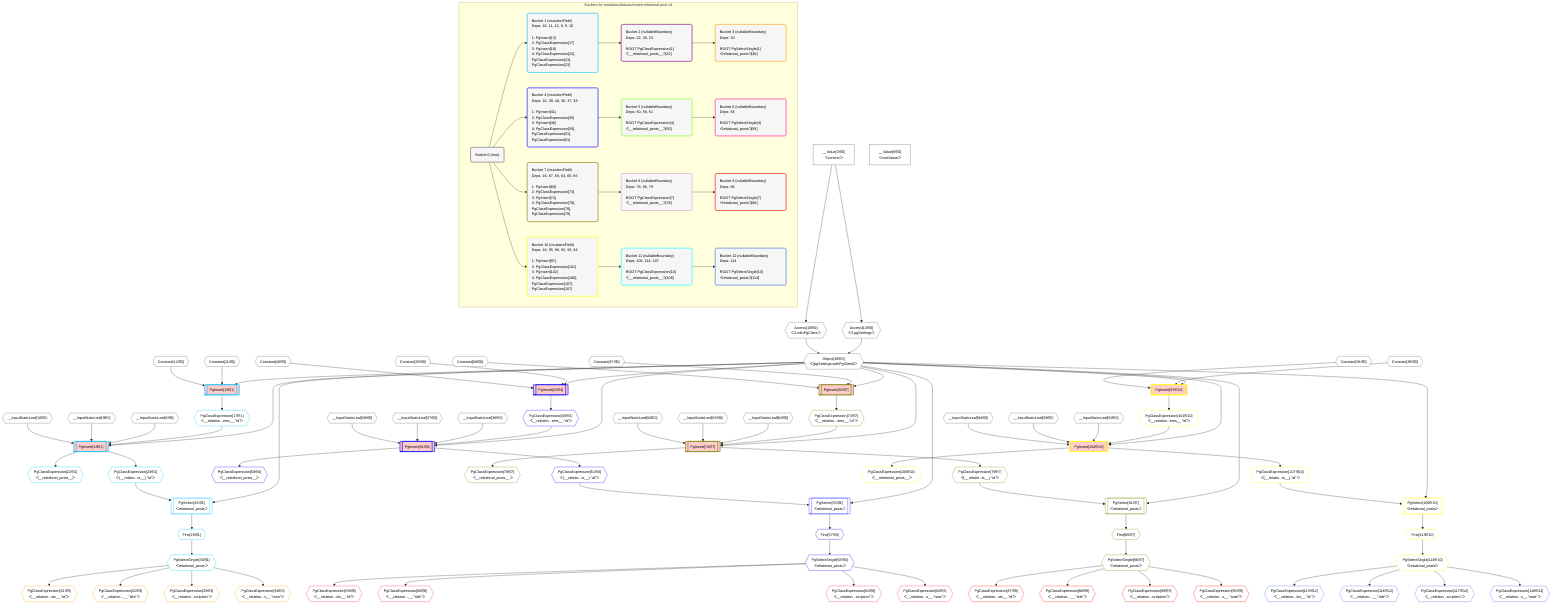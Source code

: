 %%{init: {'themeVariables': { 'fontSize': '12px'}}}%%
graph TD
    classDef path fill:#eee,stroke:#000,color:#000
    classDef plan fill:#fff,stroke-width:1px,color:#000
    classDef itemplan fill:#fff,stroke-width:2px,color:#000
    classDef unbatchedplan fill:#dff,stroke-width:1px,color:#000
    classDef sideeffectplan fill:#fcc,stroke-width:2px,color:#000
    classDef bucket fill:#f6f6f6,color:#000,stroke-width:2px,text-align:left


    %% define steps
    __Value3["__Value[3∈0]<br />ᐸcontextᐳ"]:::plan
    __Value5["__Value[5∈0]<br />ᐸrootValueᐳ"]:::plan
    __InputStaticLeaf8{{"__InputStaticLeaf[8∈0]"}}:::plan
    __InputStaticLeaf9{{"__InputStaticLeaf[9∈0]"}}:::plan
    __InputStaticLeaf10{{"__InputStaticLeaf[10∈0]"}}:::plan
    Constant11{{"Constant[11∈0]"}}:::plan
    Constant12{{"Constant[12∈0]"}}:::plan
    Access14{{"Access[14∈0]<br />ᐸ3.pgSettingsᐳ"}}:::plan
    Access15{{"Access[15∈0]<br />ᐸ3.withPgClientᐳ"}}:::plan
    Object16{{"Object[16∈0]<br />ᐸ{pgSettings,withPgClient}ᐳ"}}:::plan
    PgInsert13[["PgInsert[13∈1]"]]:::sideeffectplan
    PgClassExpression17{{"PgClassExpression[17∈1]<br />ᐸ__relation...ems__.”id”ᐳ"}}:::plan
    PgInsert18[["PgInsert[18∈1]"]]:::sideeffectplan
    PgClassExpression22{{"PgClassExpression[22∈1]<br />ᐸ__relational_posts__ᐳ"}}:::plan
    PgClassExpression23{{"PgClassExpression[23∈1]<br />ᐸ(__relatio...ts__).”id”ᐳ"}}:::plan
    PgSelect25[["PgSelect[25∈1]<br />ᐸrelational_postsᐳ"]]:::plan
    First29{{"First[29∈1]"}}:::plan
    PgSelectSingle30{{"PgSelectSingle[30∈1]<br />ᐸrelational_postsᐳ"}}:::plan
    PgClassExpression31{{"PgClassExpression[31∈3]<br />ᐸ__relation...sts__.”id”ᐳ"}}:::plan
    PgClassExpression32{{"PgClassExpression[32∈3]<br />ᐸ__relation...__.”title”ᐳ"}}:::plan
    PgClassExpression33{{"PgClassExpression[33∈3]<br />ᐸ__relation...scription”ᐳ"}}:::plan
    PgClassExpression34{{"PgClassExpression[34∈3]<br />ᐸ__relation...s__.”note”ᐳ"}}:::plan
    __InputStaticLeaf36{{"__InputStaticLeaf[36∈0]"}}:::plan
    __InputStaticLeaf37{{"__InputStaticLeaf[37∈0]"}}:::plan
    __InputStaticLeaf38{{"__InputStaticLeaf[38∈0]"}}:::plan
    Constant39{{"Constant[39∈0]"}}:::plan
    Constant40{{"Constant[40∈0]"}}:::plan
    PgInsert41[["PgInsert[41∈4]"]]:::sideeffectplan
    PgClassExpression45{{"PgClassExpression[45∈4]<br />ᐸ__relation...ems__.”id”ᐳ"}}:::plan
    PgInsert46[["PgInsert[46∈4]"]]:::sideeffectplan
    PgClassExpression50{{"PgClassExpression[50∈4]<br />ᐸ__relational_posts__ᐳ"}}:::plan
    PgClassExpression51{{"PgClassExpression[51∈4]<br />ᐸ(__relatio...ts__).”id”ᐳ"}}:::plan
    PgSelect53[["PgSelect[53∈4]<br />ᐸrelational_postsᐳ"]]:::plan
    First57{{"First[57∈4]"}}:::plan
    PgSelectSingle58{{"PgSelectSingle[58∈4]<br />ᐸrelational_postsᐳ"}}:::plan
    PgClassExpression59{{"PgClassExpression[59∈6]<br />ᐸ__relation...sts__.”id”ᐳ"}}:::plan
    PgClassExpression60{{"PgClassExpression[60∈6]<br />ᐸ__relation...__.”title”ᐳ"}}:::plan
    PgClassExpression61{{"PgClassExpression[61∈6]<br />ᐸ__relation...scription”ᐳ"}}:::plan
    PgClassExpression62{{"PgClassExpression[62∈6]<br />ᐸ__relation...s__.”note”ᐳ"}}:::plan
    __InputStaticLeaf64{{"__InputStaticLeaf[64∈0]"}}:::plan
    __InputStaticLeaf65{{"__InputStaticLeaf[65∈0]"}}:::plan
    __InputStaticLeaf66{{"__InputStaticLeaf[66∈0]"}}:::plan
    Constant67{{"Constant[67∈0]"}}:::plan
    Constant68{{"Constant[68∈0]"}}:::plan
    PgInsert69[["PgInsert[69∈7]"]]:::sideeffectplan
    PgClassExpression73{{"PgClassExpression[73∈7]<br />ᐸ__relation...ems__.”id”ᐳ"}}:::plan
    PgInsert74[["PgInsert[74∈7]"]]:::sideeffectplan
    PgClassExpression78{{"PgClassExpression[78∈7]<br />ᐸ__relational_posts__ᐳ"}}:::plan
    PgClassExpression79{{"PgClassExpression[79∈7]<br />ᐸ(__relatio...ts__).”id”ᐳ"}}:::plan
    PgSelect81[["PgSelect[81∈7]<br />ᐸrelational_postsᐳ"]]:::plan
    First85{{"First[85∈7]"}}:::plan
    PgSelectSingle86{{"PgSelectSingle[86∈7]<br />ᐸrelational_postsᐳ"}}:::plan
    PgClassExpression87{{"PgClassExpression[87∈9]<br />ᐸ__relation...sts__.”id”ᐳ"}}:::plan
    PgClassExpression88{{"PgClassExpression[88∈9]<br />ᐸ__relation...__.”title”ᐳ"}}:::plan
    PgClassExpression89{{"PgClassExpression[89∈9]<br />ᐸ__relation...scription”ᐳ"}}:::plan
    PgClassExpression90{{"PgClassExpression[90∈9]<br />ᐸ__relation...s__.”note”ᐳ"}}:::plan
    __InputStaticLeaf92{{"__InputStaticLeaf[92∈0]"}}:::plan
    __InputStaticLeaf93{{"__InputStaticLeaf[93∈0]"}}:::plan
    __InputStaticLeaf94{{"__InputStaticLeaf[94∈0]"}}:::plan
    Constant95{{"Constant[95∈0]"}}:::plan
    Constant96{{"Constant[96∈0]"}}:::plan
    PgInsert97[["PgInsert[97∈10]"]]:::sideeffectplan
    PgClassExpression101{{"PgClassExpression[101∈10]<br />ᐸ__relation...ems__.”id”ᐳ"}}:::plan
    PgInsert102[["PgInsert[102∈10]"]]:::sideeffectplan
    PgClassExpression106{{"PgClassExpression[106∈10]<br />ᐸ__relational_posts__ᐳ"}}:::plan
    PgClassExpression107{{"PgClassExpression[107∈10]<br />ᐸ(__relatio...ts__).”id”ᐳ"}}:::plan
    PgSelect109[["PgSelect[109∈10]<br />ᐸrelational_postsᐳ"]]:::plan
    First113{{"First[113∈10]"}}:::plan
    PgSelectSingle114{{"PgSelectSingle[114∈10]<br />ᐸrelational_postsᐳ"}}:::plan
    PgClassExpression115{{"PgClassExpression[115∈12]<br />ᐸ__relation...sts__.”id”ᐳ"}}:::plan
    PgClassExpression116{{"PgClassExpression[116∈12]<br />ᐸ__relation...__.”title”ᐳ"}}:::plan
    PgClassExpression117{{"PgClassExpression[117∈12]<br />ᐸ__relation...scription”ᐳ"}}:::plan
    PgClassExpression118{{"PgClassExpression[118∈12]<br />ᐸ__relation...s__.”note”ᐳ"}}:::plan

    %% plan dependencies
    __Value3 --> Access14
    __Value3 --> Access15
    Access14 & Access15 --> Object16
    Object16 & Constant11 & Constant12 --> PgInsert13
    PgInsert13 --> PgClassExpression17
    Object16 & PgClassExpression17 & __InputStaticLeaf8 & __InputStaticLeaf9 & __InputStaticLeaf10 --> PgInsert18
    PgInsert18 --> PgClassExpression22
    PgInsert18 --> PgClassExpression23
    Object16 & PgClassExpression23 --> PgSelect25
    PgSelect25 --> First29
    First29 --> PgSelectSingle30
    PgSelectSingle30 --> PgClassExpression31
    PgSelectSingle30 --> PgClassExpression32
    PgSelectSingle30 --> PgClassExpression33
    PgSelectSingle30 --> PgClassExpression34
    Object16 & Constant39 & Constant40 --> PgInsert41
    PgInsert41 --> PgClassExpression45
    Object16 & PgClassExpression45 & __InputStaticLeaf36 & __InputStaticLeaf37 & __InputStaticLeaf38 --> PgInsert46
    PgInsert46 --> PgClassExpression50
    PgInsert46 --> PgClassExpression51
    Object16 & PgClassExpression51 --> PgSelect53
    PgSelect53 --> First57
    First57 --> PgSelectSingle58
    PgSelectSingle58 --> PgClassExpression59
    PgSelectSingle58 --> PgClassExpression60
    PgSelectSingle58 --> PgClassExpression61
    PgSelectSingle58 --> PgClassExpression62
    Object16 & Constant67 & Constant68 --> PgInsert69
    PgInsert69 --> PgClassExpression73
    Object16 & PgClassExpression73 & __InputStaticLeaf64 & __InputStaticLeaf65 & __InputStaticLeaf66 --> PgInsert74
    PgInsert74 --> PgClassExpression78
    PgInsert74 --> PgClassExpression79
    Object16 & PgClassExpression79 --> PgSelect81
    PgSelect81 --> First85
    First85 --> PgSelectSingle86
    PgSelectSingle86 --> PgClassExpression87
    PgSelectSingle86 --> PgClassExpression88
    PgSelectSingle86 --> PgClassExpression89
    PgSelectSingle86 --> PgClassExpression90
    Object16 & Constant95 & Constant96 --> PgInsert97
    PgInsert97 --> PgClassExpression101
    Object16 & PgClassExpression101 & __InputStaticLeaf92 & __InputStaticLeaf93 & __InputStaticLeaf94 --> PgInsert102
    PgInsert102 --> PgClassExpression106
    PgInsert102 --> PgClassExpression107
    Object16 & PgClassExpression107 --> PgSelect109
    PgSelect109 --> First113
    First113 --> PgSelectSingle114
    PgSelectSingle114 --> PgClassExpression115
    PgSelectSingle114 --> PgClassExpression116
    PgSelectSingle114 --> PgClassExpression117
    PgSelectSingle114 --> PgClassExpression118

    subgraph "Buckets for mutations/basics/create-relational-post-x4"
    Bucket0("Bucket 0 (root)"):::bucket
    classDef bucket0 stroke:#696969
    class Bucket0,__Value3,__Value5,__InputStaticLeaf8,__InputStaticLeaf9,__InputStaticLeaf10,Constant11,Constant12,Access14,Access15,Object16,__InputStaticLeaf36,__InputStaticLeaf37,__InputStaticLeaf38,Constant39,Constant40,__InputStaticLeaf64,__InputStaticLeaf65,__InputStaticLeaf66,Constant67,Constant68,__InputStaticLeaf92,__InputStaticLeaf93,__InputStaticLeaf94,Constant95,Constant96 bucket0
    Bucket1("Bucket 1 (mutationField)<br />Deps: 16, 11, 12, 8, 9, 10<br /><br />1: PgInsert[13]<br />2: PgClassExpression[17]<br />3: PgInsert[18]<br />4: PgClassExpression[22], PgClassExpression[23], PgClassExpression[23]"):::bucket
    classDef bucket1 stroke:#00bfff
    class Bucket1,PgInsert13,PgClassExpression17,PgInsert18,PgClassExpression22,PgClassExpression23,PgSelect25,First29,PgSelectSingle30 bucket1
    Bucket2("Bucket 2 (nullableBoundary)<br />Deps: 22, 30, 23<br /><br />ROOT PgClassExpression{1}ᐸ__relational_posts__ᐳ[22]"):::bucket
    classDef bucket2 stroke:#7f007f
    class Bucket2 bucket2
    Bucket3("Bucket 3 (nullableBoundary)<br />Deps: 30<br /><br />ROOT PgSelectSingle{1}ᐸrelational_postsᐳ[30]"):::bucket
    classDef bucket3 stroke:#ffa500
    class Bucket3,PgClassExpression31,PgClassExpression32,PgClassExpression33,PgClassExpression34 bucket3
    Bucket4("Bucket 4 (mutationField)<br />Deps: 16, 39, 40, 36, 37, 38<br /><br />1: PgInsert[41]<br />2: PgClassExpression[45]<br />3: PgInsert[46]<br />4: PgClassExpression[50], PgClassExpression[51], PgClassExpression[51]"):::bucket
    classDef bucket4 stroke:#0000ff
    class Bucket4,PgInsert41,PgClassExpression45,PgInsert46,PgClassExpression50,PgClassExpression51,PgSelect53,First57,PgSelectSingle58 bucket4
    Bucket5("Bucket 5 (nullableBoundary)<br />Deps: 50, 58, 51<br /><br />ROOT PgClassExpression{4}ᐸ__relational_posts__ᐳ[50]"):::bucket
    classDef bucket5 stroke:#7fff00
    class Bucket5 bucket5
    Bucket6("Bucket 6 (nullableBoundary)<br />Deps: 58<br /><br />ROOT PgSelectSingle{4}ᐸrelational_postsᐳ[58]"):::bucket
    classDef bucket6 stroke:#ff1493
    class Bucket6,PgClassExpression59,PgClassExpression60,PgClassExpression61,PgClassExpression62 bucket6
    Bucket7("Bucket 7 (mutationField)<br />Deps: 16, 67, 68, 64, 65, 66<br /><br />1: PgInsert[69]<br />2: PgClassExpression[73]<br />3: PgInsert[74]<br />4: PgClassExpression[78], PgClassExpression[79], PgClassExpression[79]"):::bucket
    classDef bucket7 stroke:#808000
    class Bucket7,PgInsert69,PgClassExpression73,PgInsert74,PgClassExpression78,PgClassExpression79,PgSelect81,First85,PgSelectSingle86 bucket7
    Bucket8("Bucket 8 (nullableBoundary)<br />Deps: 78, 86, 79<br /><br />ROOT PgClassExpression{7}ᐸ__relational_posts__ᐳ[78]"):::bucket
    classDef bucket8 stroke:#dda0dd
    class Bucket8 bucket8
    Bucket9("Bucket 9 (nullableBoundary)<br />Deps: 86<br /><br />ROOT PgSelectSingle{7}ᐸrelational_postsᐳ[86]"):::bucket
    classDef bucket9 stroke:#ff0000
    class Bucket9,PgClassExpression87,PgClassExpression88,PgClassExpression89,PgClassExpression90 bucket9
    Bucket10("Bucket 10 (mutationField)<br />Deps: 16, 95, 96, 92, 93, 94<br /><br />1: PgInsert[97]<br />2: PgClassExpression[101]<br />3: PgInsert[102]<br />4: PgClassExpression[106], PgClassExpression[107], PgClassExpression[107]"):::bucket
    classDef bucket10 stroke:#ffff00
    class Bucket10,PgInsert97,PgClassExpression101,PgInsert102,PgClassExpression106,PgClassExpression107,PgSelect109,First113,PgSelectSingle114 bucket10
    Bucket11("Bucket 11 (nullableBoundary)<br />Deps: 106, 114, 107<br /><br />ROOT PgClassExpression{10}ᐸ__relational_posts__ᐳ[106]"):::bucket
    classDef bucket11 stroke:#00ffff
    class Bucket11 bucket11
    Bucket12("Bucket 12 (nullableBoundary)<br />Deps: 114<br /><br />ROOT PgSelectSingle{10}ᐸrelational_postsᐳ[114]"):::bucket
    classDef bucket12 stroke:#4169e1
    class Bucket12,PgClassExpression115,PgClassExpression116,PgClassExpression117,PgClassExpression118 bucket12
    Bucket0 --> Bucket1 & Bucket4 & Bucket7 & Bucket10
    Bucket1 --> Bucket2
    Bucket2 --> Bucket3
    Bucket4 --> Bucket5
    Bucket5 --> Bucket6
    Bucket7 --> Bucket8
    Bucket8 --> Bucket9
    Bucket10 --> Bucket11
    Bucket11 --> Bucket12
    end